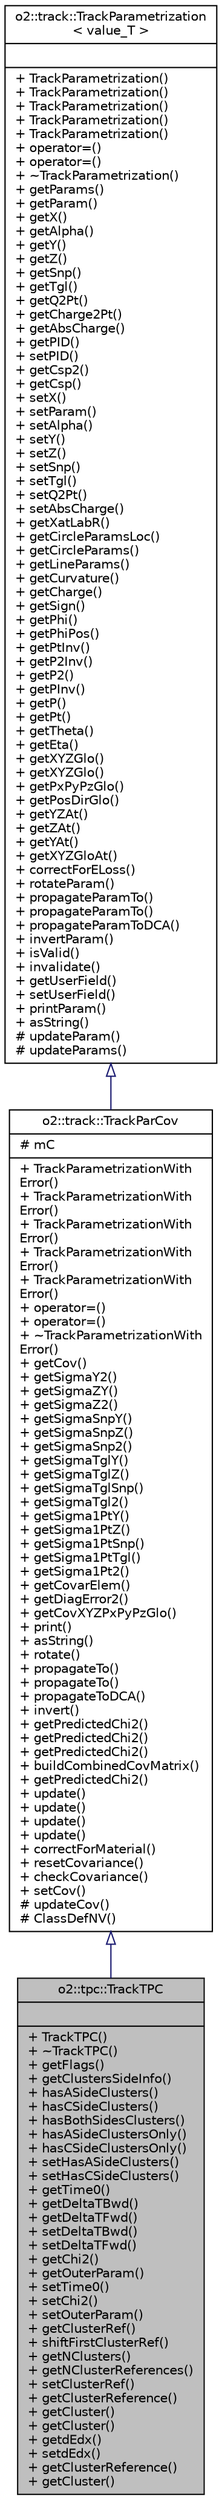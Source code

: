 digraph "o2::tpc::TrackTPC"
{
 // INTERACTIVE_SVG=YES
  bgcolor="transparent";
  edge [fontname="Helvetica",fontsize="10",labelfontname="Helvetica",labelfontsize="10"];
  node [fontname="Helvetica",fontsize="10",shape=record];
  Node0 [label="{o2::tpc::TrackTPC\n||+ TrackTPC()\l+ ~TrackTPC()\l+ getFlags()\l+ getClustersSideInfo()\l+ hasASideClusters()\l+ hasCSideClusters()\l+ hasBothSidesClusters()\l+ hasASideClustersOnly()\l+ hasCSideClustersOnly()\l+ setHasASideClusters()\l+ setHasCSideClusters()\l+ getTime0()\l+ getDeltaTBwd()\l+ getDeltaTFwd()\l+ setDeltaTBwd()\l+ setDeltaTFwd()\l+ getChi2()\l+ getOuterParam()\l+ setTime0()\l+ setChi2()\l+ setOuterParam()\l+ getClusterRef()\l+ shiftFirstClusterRef()\l+ getNClusters()\l+ getNClusterReferences()\l+ setClusterRef()\l+ getClusterReference()\l+ getCluster()\l+ getCluster()\l+ getdEdx()\l+ setdEdx()\l+ getClusterReference()\l+ getCluster()\l}",height=0.2,width=0.4,color="black", fillcolor="grey75", style="filled", fontcolor="black"];
  Node1 -> Node0 [dir="back",color="midnightblue",fontsize="10",style="solid",arrowtail="onormal",fontname="Helvetica"];
  Node1 [label="{o2::track::TrackParCov\n|# mC\l|+ TrackParametrizationWith\lError()\l+ TrackParametrizationWith\lError()\l+ TrackParametrizationWith\lError()\l+ TrackParametrizationWith\lError()\l+ TrackParametrizationWith\lError()\l+ operator=()\l+ operator=()\l+ ~TrackParametrizationWith\lError()\l+ getCov()\l+ getSigmaY2()\l+ getSigmaZY()\l+ getSigmaZ2()\l+ getSigmaSnpY()\l+ getSigmaSnpZ()\l+ getSigmaSnp2()\l+ getSigmaTglY()\l+ getSigmaTglZ()\l+ getSigmaTglSnp()\l+ getSigmaTgl2()\l+ getSigma1PtY()\l+ getSigma1PtZ()\l+ getSigma1PtSnp()\l+ getSigma1PtTgl()\l+ getSigma1Pt2()\l+ getCovarElem()\l+ getDiagError2()\l+ getCovXYZPxPyPzGlo()\l+ print()\l+ asString()\l+ rotate()\l+ propagateTo()\l+ propagateTo()\l+ propagateToDCA()\l+ invert()\l+ getPredictedChi2()\l+ getPredictedChi2()\l+ getPredictedChi2()\l+ buildCombinedCovMatrix()\l+ getPredictedChi2()\l+ update()\l+ update()\l+ update()\l+ update()\l+ correctForMaterial()\l+ resetCovariance()\l+ checkCovariance()\l+ setCov()\l# updateCov()\l# ClassDefNV()\l}",height=0.2,width=0.4,color="black",URL="$dc/dbe/classo2_1_1track_1_1TrackParametrizationWithError.html"];
  Node2 -> Node1 [dir="back",color="midnightblue",fontsize="10",style="solid",arrowtail="onormal",fontname="Helvetica"];
  Node2 [label="{o2::track::TrackParametrization\l\< value_T \>\n||+ TrackParametrization()\l+ TrackParametrization()\l+ TrackParametrization()\l+ TrackParametrization()\l+ TrackParametrization()\l+ operator=()\l+ operator=()\l+ ~TrackParametrization()\l+ getParams()\l+ getParam()\l+ getX()\l+ getAlpha()\l+ getY()\l+ getZ()\l+ getSnp()\l+ getTgl()\l+ getQ2Pt()\l+ getCharge2Pt()\l+ getAbsCharge()\l+ getPID()\l+ setPID()\l+ getCsp2()\l+ getCsp()\l+ setX()\l+ setParam()\l+ setAlpha()\l+ setY()\l+ setZ()\l+ setSnp()\l+ setTgl()\l+ setQ2Pt()\l+ setAbsCharge()\l+ getXatLabR()\l+ getCircleParamsLoc()\l+ getCircleParams()\l+ getLineParams()\l+ getCurvature()\l+ getCharge()\l+ getSign()\l+ getPhi()\l+ getPhiPos()\l+ getPtInv()\l+ getP2Inv()\l+ getP2()\l+ getPInv()\l+ getP()\l+ getPt()\l+ getTheta()\l+ getEta()\l+ getXYZGlo()\l+ getXYZGlo()\l+ getPxPyPzGlo()\l+ getPosDirGlo()\l+ getYZAt()\l+ getZAt()\l+ getYAt()\l+ getXYZGloAt()\l+ correctForELoss()\l+ rotateParam()\l+ propagateParamTo()\l+ propagateParamTo()\l+ propagateParamToDCA()\l+ invertParam()\l+ isValid()\l+ invalidate()\l+ getUserField()\l+ setUserField()\l+ printParam()\l+ asString()\l# updateParam()\l# updateParams()\l}",height=0.2,width=0.4,color="black",URL="$d0/dc6/classo2_1_1track_1_1TrackParametrization.html"];
}

